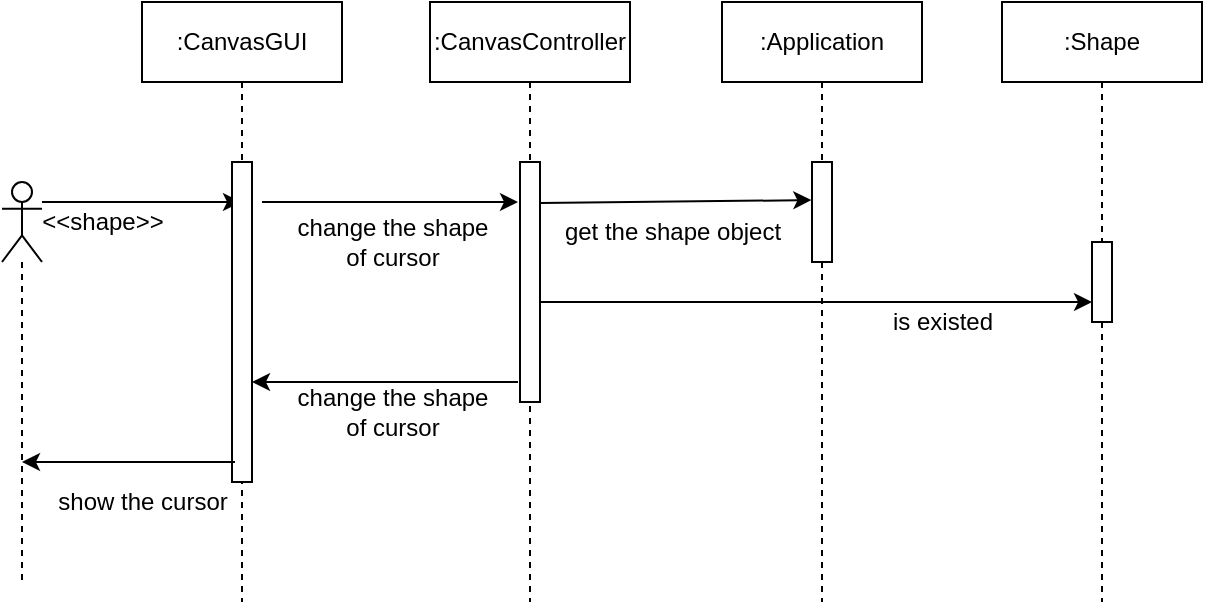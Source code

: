 <mxfile version="15.2.9" type="github">
  <diagram id="uGlblgU5PZK9poFK3qCg" name="Page-1">
    <mxGraphModel dx="1372" dy="801" grid="1" gridSize="10" guides="1" tooltips="1" connect="1" arrows="1" fold="1" page="1" pageScale="1" pageWidth="827" pageHeight="1169" math="0" shadow="0">
      <root>
        <mxCell id="0" />
        <mxCell id="1" parent="0" />
        <mxCell id="zNwQcOaKy8ot98ip988L-4" style="rounded=0;orthogonalLoop=1;jettySize=auto;html=1;exitX=1;exitY=0.333;exitDx=0;exitDy=0;exitPerimeter=0;" edge="1" parent="1" target="zNwQcOaKy8ot98ip988L-2">
          <mxGeometry relative="1" as="geometry">
            <mxPoint x="120" y="280" as="sourcePoint" />
          </mxGeometry>
        </mxCell>
        <mxCell id="zNwQcOaKy8ot98ip988L-2" value=":CanvasGUI" style="shape=umlLifeline;perimeter=lifelinePerimeter;whiteSpace=wrap;html=1;container=1;collapsible=0;recursiveResize=0;outlineConnect=0;" vertex="1" parent="1">
          <mxGeometry x="170" y="180" width="100" height="300" as="geometry" />
        </mxCell>
        <mxCell id="zNwQcOaKy8ot98ip988L-3" value="" style="html=1;points=[];perimeter=orthogonalPerimeter;" vertex="1" parent="zNwQcOaKy8ot98ip988L-2">
          <mxGeometry x="45" y="80" width="10" height="160" as="geometry" />
        </mxCell>
        <mxCell id="zNwQcOaKy8ot98ip988L-5" value="&amp;lt;&amp;lt;shape&amp;gt;&amp;gt;" style="text;html=1;align=center;verticalAlign=middle;resizable=0;points=[];autosize=1;strokeColor=none;fillColor=none;" vertex="1" parent="1">
          <mxGeometry x="110" y="280" width="80" height="20" as="geometry" />
        </mxCell>
        <mxCell id="zNwQcOaKy8ot98ip988L-6" value=":CanvasController" style="shape=umlLifeline;perimeter=lifelinePerimeter;whiteSpace=wrap;html=1;container=1;collapsible=0;recursiveResize=0;outlineConnect=0;" vertex="1" parent="1">
          <mxGeometry x="314" y="180" width="100" height="300" as="geometry" />
        </mxCell>
        <mxCell id="zNwQcOaKy8ot98ip988L-7" value="" style="html=1;points=[];perimeter=orthogonalPerimeter;" vertex="1" parent="zNwQcOaKy8ot98ip988L-6">
          <mxGeometry x="45" y="80" width="10" height="120" as="geometry" />
        </mxCell>
        <mxCell id="zNwQcOaKy8ot98ip988L-19" style="rounded=0;orthogonalLoop=1;jettySize=auto;html=1;exitX=1;exitY=0.333;exitDx=0;exitDy=0;exitPerimeter=0;entryX=-0.1;entryY=0.917;entryDx=0;entryDy=0;entryPerimeter=0;startArrow=classic;startFill=1;endArrow=none;endFill=0;" edge="1" parent="zNwQcOaKy8ot98ip988L-6" target="zNwQcOaKy8ot98ip988L-7">
          <mxGeometry relative="1" as="geometry">
            <mxPoint x="-89" y="190" as="sourcePoint" />
            <mxPoint x="39" y="190" as="targetPoint" />
          </mxGeometry>
        </mxCell>
        <mxCell id="zNwQcOaKy8ot98ip988L-9" style="rounded=0;orthogonalLoop=1;jettySize=auto;html=1;exitX=1;exitY=0.333;exitDx=0;exitDy=0;exitPerimeter=0;" edge="1" parent="1">
          <mxGeometry relative="1" as="geometry">
            <mxPoint x="230" y="280" as="sourcePoint" />
            <mxPoint x="358" y="280" as="targetPoint" />
          </mxGeometry>
        </mxCell>
        <mxCell id="zNwQcOaKy8ot98ip988L-10" value="change the shape &lt;br&gt;of cursor" style="text;html=1;align=center;verticalAlign=middle;resizable=0;points=[];autosize=1;strokeColor=none;fillColor=none;" vertex="1" parent="1">
          <mxGeometry x="240" y="285" width="110" height="30" as="geometry" />
        </mxCell>
        <mxCell id="zNwQcOaKy8ot98ip988L-11" value=":Application" style="shape=umlLifeline;perimeter=lifelinePerimeter;whiteSpace=wrap;html=1;container=1;collapsible=0;recursiveResize=0;outlineConnect=0;" vertex="1" parent="1">
          <mxGeometry x="460" y="180" width="100" height="300" as="geometry" />
        </mxCell>
        <mxCell id="zNwQcOaKy8ot98ip988L-12" value="" style="html=1;points=[];perimeter=orthogonalPerimeter;" vertex="1" parent="zNwQcOaKy8ot98ip988L-11">
          <mxGeometry x="45" y="80" width="10" height="50" as="geometry" />
        </mxCell>
        <mxCell id="zNwQcOaKy8ot98ip988L-17" style="rounded=0;orthogonalLoop=1;jettySize=auto;html=1;exitX=1.014;exitY=0.245;exitDx=0;exitDy=0;exitPerimeter=0;" edge="1" parent="zNwQcOaKy8ot98ip988L-11" target="zNwQcOaKy8ot98ip988L-14">
          <mxGeometry relative="1" as="geometry">
            <mxPoint x="-90.54" y="150.05" as="sourcePoint" />
            <mxPoint x="45.0" y="149.5" as="targetPoint" />
          </mxGeometry>
        </mxCell>
        <mxCell id="zNwQcOaKy8ot98ip988L-13" value=":Shape" style="shape=umlLifeline;perimeter=lifelinePerimeter;whiteSpace=wrap;html=1;container=1;collapsible=0;recursiveResize=0;outlineConnect=0;" vertex="1" parent="1">
          <mxGeometry x="600" y="180" width="100" height="300" as="geometry" />
        </mxCell>
        <mxCell id="zNwQcOaKy8ot98ip988L-14" value="" style="html=1;points=[];perimeter=orthogonalPerimeter;" vertex="1" parent="zNwQcOaKy8ot98ip988L-13">
          <mxGeometry x="45" y="120" width="10" height="40" as="geometry" />
        </mxCell>
        <mxCell id="zNwQcOaKy8ot98ip988L-15" style="rounded=0;orthogonalLoop=1;jettySize=auto;html=1;exitX=1.037;exitY=0.171;exitDx=0;exitDy=0;exitPerimeter=0;entryX=-0.032;entryY=0.381;entryDx=0;entryDy=0;entryPerimeter=0;" edge="1" parent="1" source="zNwQcOaKy8ot98ip988L-7" target="zNwQcOaKy8ot98ip988L-12">
          <mxGeometry relative="1" as="geometry">
            <mxPoint x="385" y="280" as="sourcePoint" />
            <mxPoint x="500" y="280" as="targetPoint" />
          </mxGeometry>
        </mxCell>
        <mxCell id="zNwQcOaKy8ot98ip988L-16" value="get the shape object" style="text;html=1;align=center;verticalAlign=middle;resizable=0;points=[];autosize=1;strokeColor=none;fillColor=none;" vertex="1" parent="1">
          <mxGeometry x="375" y="285" width="120" height="20" as="geometry" />
        </mxCell>
        <mxCell id="zNwQcOaKy8ot98ip988L-18" value="is existed" style="text;html=1;align=center;verticalAlign=middle;resizable=0;points=[];autosize=1;strokeColor=none;fillColor=none;" vertex="1" parent="1">
          <mxGeometry x="535" y="330" width="70" height="20" as="geometry" />
        </mxCell>
        <mxCell id="zNwQcOaKy8ot98ip988L-20" value="" style="shape=umlLifeline;participant=umlActor;perimeter=lifelinePerimeter;whiteSpace=wrap;html=1;container=1;collapsible=0;recursiveResize=0;verticalAlign=top;spacingTop=36;outlineConnect=0;" vertex="1" parent="1">
          <mxGeometry x="100" y="270" width="20" height="200" as="geometry" />
        </mxCell>
        <mxCell id="zNwQcOaKy8ot98ip988L-21" style="rounded=0;orthogonalLoop=1;jettySize=auto;html=1;entryX=-0.1;entryY=0.917;entryDx=0;entryDy=0;entryPerimeter=0;startArrow=classic;startFill=1;endArrow=none;endFill=0;" edge="1" parent="1">
          <mxGeometry relative="1" as="geometry">
            <mxPoint x="110" y="410" as="sourcePoint" />
            <mxPoint x="216.5" y="410.04" as="targetPoint" />
          </mxGeometry>
        </mxCell>
        <mxCell id="zNwQcOaKy8ot98ip988L-22" value="change the shape &lt;br&gt;of cursor" style="text;html=1;align=center;verticalAlign=middle;resizable=0;points=[];autosize=1;strokeColor=none;fillColor=none;" vertex="1" parent="1">
          <mxGeometry x="240" y="370" width="110" height="30" as="geometry" />
        </mxCell>
        <mxCell id="zNwQcOaKy8ot98ip988L-24" value="show the cursor" style="text;html=1;align=center;verticalAlign=middle;resizable=0;points=[];autosize=1;strokeColor=none;fillColor=none;" vertex="1" parent="1">
          <mxGeometry x="120" y="420" width="100" height="20" as="geometry" />
        </mxCell>
      </root>
    </mxGraphModel>
  </diagram>
</mxfile>

